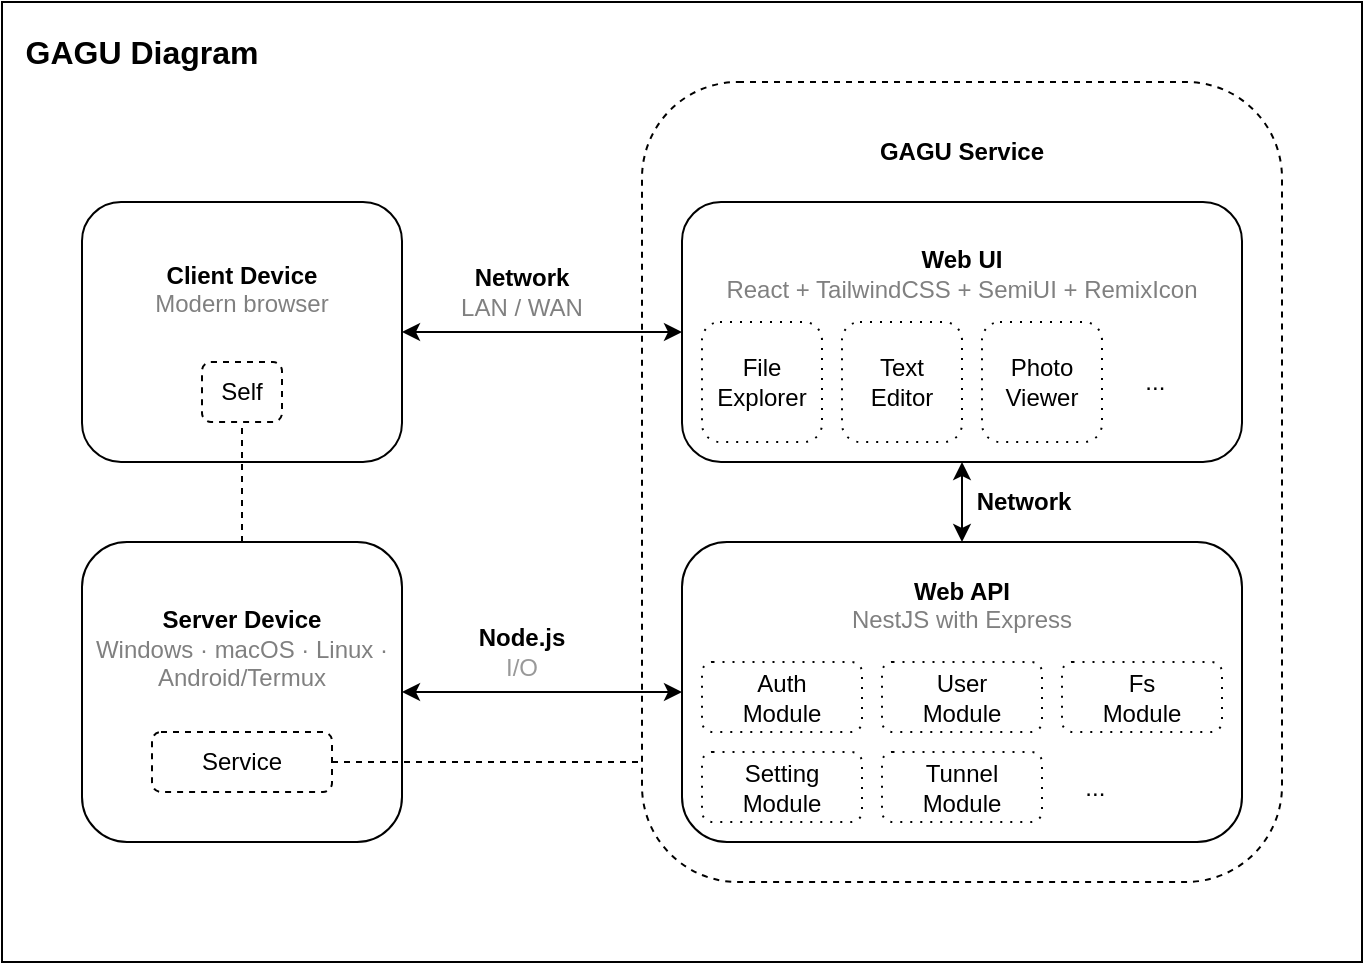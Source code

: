 <mxfile version="20.7.4" type="device"><diagram id="9JMZp6EhBJcguI8VUi_Y" name="第 1 页"><mxGraphModel dx="868" dy="673" grid="1" gridSize="10" guides="1" tooltips="1" connect="1" arrows="1" fold="1" page="1" pageScale="1" pageWidth="1920" pageHeight="1200" math="0" shadow="0"><root><mxCell id="0"/><mxCell id="1" parent="0"/><mxCell id="jY0riMiRKZzptUprwf_R-2" value="" style="rounded=0;whiteSpace=wrap;html=1;" parent="1" vertex="1"><mxGeometry x="240" y="320" width="680" height="480" as="geometry"/></mxCell><mxCell id="C7tr5Vgk61hM0Vbm4Nbx-4" value="" style="rounded=1;whiteSpace=wrap;html=1;dashed=1;" parent="1" vertex="1"><mxGeometry x="560" y="360" width="320" height="400" as="geometry"/></mxCell><mxCell id="C7tr5Vgk61hM0Vbm4Nbx-7" value="&lt;b&gt;Web UI&lt;/b&gt;&lt;br&gt;&lt;font color=&quot;#808080&quot;&gt;React + TailwindCSS + SemiUI + RemixIcon&lt;/font&gt;&lt;br&gt;&lt;br&gt;&lt;br&gt;&lt;br&gt;&lt;br&gt;" style="rounded=1;whiteSpace=wrap;html=1;" parent="1" vertex="1"><mxGeometry x="580" y="420" width="280" height="130" as="geometry"/></mxCell><mxCell id="C7tr5Vgk61hM0Vbm4Nbx-8" value="&lt;b&gt;Web API&lt;/b&gt;&lt;br&gt;&lt;font color=&quot;#808080&quot;&gt;NestJS with Express&lt;br&gt;&lt;/font&gt;&lt;br&gt;&lt;br&gt;&lt;br&gt;&lt;br&gt;&lt;br&gt;&lt;br&gt;" style="rounded=1;whiteSpace=wrap;html=1;" parent="1" vertex="1"><mxGeometry x="580" y="590" width="280" height="150" as="geometry"/></mxCell><mxCell id="C7tr5Vgk61hM0Vbm4Nbx-9" value="&lt;b&gt;GAGU Service&lt;/b&gt;" style="text;html=1;strokeColor=none;fillColor=none;align=center;verticalAlign=middle;whiteSpace=wrap;rounded=0;" parent="1" vertex="1"><mxGeometry x="560" y="380" width="320" height="30" as="geometry"/></mxCell><mxCell id="-7qKsgHt2Jk6VT1QHB_a-1" value="&lt;b&gt;Server Device&lt;/b&gt;&lt;br&gt;&lt;font color=&quot;#808080&quot;&gt;Windows · macOS · Linux · Android/Termux&lt;br&gt;&lt;br&gt;&lt;br&gt;&lt;br&gt;&lt;/font&gt;" style="rounded=1;whiteSpace=wrap;html=1;" parent="1" vertex="1"><mxGeometry x="280" y="590" width="160" height="150" as="geometry"/></mxCell><mxCell id="-7qKsgHt2Jk6VT1QHB_a-12" value="" style="endArrow=classic;startArrow=classic;html=1;rounded=0;exitX=0;exitY=0.5;exitDx=0;exitDy=0;entryX=1;entryY=0.5;entryDx=0;entryDy=0;" parent="1" source="C7tr5Vgk61hM0Vbm4Nbx-7" target="-7qKsgHt2Jk6VT1QHB_a-21" edge="1"><mxGeometry width="50" height="50" relative="1" as="geometry"><mxPoint x="640" y="620" as="sourcePoint"/><mxPoint x="450" y="535" as="targetPoint"/></mxGeometry></mxCell><mxCell id="-7qKsgHt2Jk6VT1QHB_a-14" value="Auth&lt;br&gt;Module" style="rounded=1;whiteSpace=wrap;html=1;dashed=1;dashPattern=1 4;" parent="1" vertex="1"><mxGeometry x="590" y="650" width="80" height="35" as="geometry"/></mxCell><mxCell id="-7qKsgHt2Jk6VT1QHB_a-15" value="User&lt;br&gt;Module" style="rounded=1;whiteSpace=wrap;html=1;dashed=1;dashPattern=1 4;" parent="1" vertex="1"><mxGeometry x="680" y="650" width="80" height="35" as="geometry"/></mxCell><mxCell id="-7qKsgHt2Jk6VT1QHB_a-16" value="Fs&lt;br&gt;Module" style="rounded=1;whiteSpace=wrap;html=1;dashed=1;dashPattern=1 4;" parent="1" vertex="1"><mxGeometry x="770" y="650" width="80" height="35" as="geometry"/></mxCell><mxCell id="-7qKsgHt2Jk6VT1QHB_a-17" value="Setting&lt;br&gt;Module" style="rounded=1;whiteSpace=wrap;html=1;dashed=1;dashPattern=1 4;" parent="1" vertex="1"><mxGeometry x="590" y="695" width="80" height="35" as="geometry"/></mxCell><mxCell id="-7qKsgHt2Jk6VT1QHB_a-18" value="Tunnel&lt;br&gt;Module" style="rounded=1;whiteSpace=wrap;html=1;dashed=1;dashPattern=1 4;" parent="1" vertex="1"><mxGeometry x="680" y="695" width="80" height="35" as="geometry"/></mxCell><mxCell id="-7qKsgHt2Jk6VT1QHB_a-21" value="&lt;b&gt;Client Device&lt;/b&gt;&lt;br&gt;&lt;font color=&quot;#808080&quot;&gt;Modern browser&lt;br&gt;&lt;/font&gt;&lt;br&gt;&lt;br&gt;&lt;br&gt;" style="rounded=1;whiteSpace=wrap;html=1;" parent="1" vertex="1"><mxGeometry x="280" y="420" width="160" height="130" as="geometry"/></mxCell><mxCell id="-7qKsgHt2Jk6VT1QHB_a-23" value="&lt;b&gt;Network&lt;/b&gt;&lt;br&gt;&lt;font color=&quot;#808080&quot;&gt;LAN / WAN&lt;/font&gt;" style="text;html=1;strokeColor=none;fillColor=none;align=center;verticalAlign=middle;whiteSpace=wrap;rounded=0;" parent="1" vertex="1"><mxGeometry x="465" y="450" width="70" height="30" as="geometry"/></mxCell><mxCell id="-7qKsgHt2Jk6VT1QHB_a-25" value="&lt;b&gt;Node.js&lt;/b&gt;&lt;br&gt;&lt;font color=&quot;#999999&quot;&gt;I/O&lt;/font&gt;" style="text;html=1;strokeColor=none;fillColor=none;align=center;verticalAlign=middle;whiteSpace=wrap;rounded=0;" parent="1" vertex="1"><mxGeometry x="470" y="630" width="60" height="30" as="geometry"/></mxCell><mxCell id="-7qKsgHt2Jk6VT1QHB_a-26" value="File&lt;br&gt;Explorer" style="rounded=1;whiteSpace=wrap;html=1;dashed=1;dashPattern=1 4;" parent="1" vertex="1"><mxGeometry x="590" y="480" width="60" height="60" as="geometry"/></mxCell><mxCell id="-7qKsgHt2Jk6VT1QHB_a-27" value="Text&lt;br&gt;Editor" style="rounded=1;whiteSpace=wrap;html=1;dashed=1;dashPattern=1 4;" parent="1" vertex="1"><mxGeometry x="660" y="480" width="60" height="60" as="geometry"/></mxCell><mxCell id="-7qKsgHt2Jk6VT1QHB_a-28" value="Photo&lt;br&gt;Viewer" style="rounded=1;whiteSpace=wrap;html=1;dashed=1;dashPattern=1 4;" parent="1" vertex="1"><mxGeometry x="730" y="480" width="60" height="60" as="geometry"/></mxCell><mxCell id="-7qKsgHt2Jk6VT1QHB_a-30" value="&amp;nbsp;..." style="text;html=1;strokeColor=none;fillColor=none;align=center;verticalAlign=middle;whiteSpace=wrap;rounded=0;" parent="1" vertex="1"><mxGeometry x="790" y="495" width="50" height="30" as="geometry"/></mxCell><mxCell id="-7qKsgHt2Jk6VT1QHB_a-32" value="&amp;nbsp;..." style="text;html=1;strokeColor=none;fillColor=none;align=center;verticalAlign=middle;whiteSpace=wrap;rounded=0;" parent="1" vertex="1"><mxGeometry x="760" y="697.5" width="50" height="30" as="geometry"/></mxCell><mxCell id="hmK6U-LYzkQxFC902Chf-1" value="" style="endArrow=classic;startArrow=classic;html=1;rounded=0;entryX=0.5;entryY=1;entryDx=0;entryDy=0;exitX=0.5;exitY=0;exitDx=0;exitDy=0;" parent="1" source="C7tr5Vgk61hM0Vbm4Nbx-8" target="C7tr5Vgk61hM0Vbm4Nbx-7" edge="1"><mxGeometry width="50" height="50" relative="1" as="geometry"><mxPoint x="720" y="570" as="sourcePoint"/><mxPoint x="760" y="580" as="targetPoint"/></mxGeometry></mxCell><mxCell id="hmK6U-LYzkQxFC902Chf-2" value="Self" style="rounded=1;whiteSpace=wrap;html=1;dashed=1;" parent="1" vertex="1"><mxGeometry x="340" y="500" width="40" height="30" as="geometry"/></mxCell><mxCell id="x0P1SUjWOAC-y2J0uHDh-1" value="&lt;b&gt;&lt;font style=&quot;font-size: 16px;&quot;&gt;GAGU Diagram&lt;/font&gt;&lt;/b&gt;" style="text;html=1;strokeColor=none;fillColor=none;align=center;verticalAlign=middle;whiteSpace=wrap;rounded=0;" parent="1" vertex="1"><mxGeometry x="250" y="330" width="120" height="30" as="geometry"/></mxCell><mxCell id="tB6x0HOnc5k4IcAKS5aT-4" value="" style="endArrow=classic;startArrow=classic;html=1;rounded=0;exitX=0;exitY=0.5;exitDx=0;exitDy=0;entryX=1;entryY=0.5;entryDx=0;entryDy=0;" parent="1" source="C7tr5Vgk61hM0Vbm4Nbx-8" target="-7qKsgHt2Jk6VT1QHB_a-1" edge="1"><mxGeometry width="50" height="50" relative="1" as="geometry"><mxPoint x="500" y="510" as="sourcePoint"/><mxPoint x="550" y="460" as="targetPoint"/></mxGeometry></mxCell><mxCell id="tB6x0HOnc5k4IcAKS5aT-5" value="" style="endArrow=none;dashed=1;html=1;strokeWidth=1;rounded=0;entryX=0.5;entryY=1;entryDx=0;entryDy=0;exitX=0.5;exitY=0;exitDx=0;exitDy=0;" parent="1" source="-7qKsgHt2Jk6VT1QHB_a-1" target="hmK6U-LYzkQxFC902Chf-2" edge="1"><mxGeometry width="50" height="50" relative="1" as="geometry"><mxPoint x="20" y="530" as="sourcePoint"/><mxPoint x="70" y="480" as="targetPoint"/></mxGeometry></mxCell><mxCell id="2d9tjfbP_903ImrPG-EN-7" style="edgeStyle=orthogonalEdgeStyle;rounded=0;orthogonalLoop=1;jettySize=auto;html=1;exitX=1;exitY=0.5;exitDx=0;exitDy=0;entryX=0;entryY=0.85;entryDx=0;entryDy=0;entryPerimeter=0;dashed=1;startArrow=none;startFill=0;endArrow=none;endFill=0;" parent="1" source="2d9tjfbP_903ImrPG-EN-1" target="C7tr5Vgk61hM0Vbm4Nbx-4" edge="1"><mxGeometry relative="1" as="geometry"/></mxCell><mxCell id="2d9tjfbP_903ImrPG-EN-1" value="Service" style="rounded=1;whiteSpace=wrap;html=1;dashed=1;" parent="1" vertex="1"><mxGeometry x="315" y="685" width="90" height="30" as="geometry"/></mxCell><mxCell id="2d9tjfbP_903ImrPG-EN-8" value="&lt;b&gt;Network&lt;/b&gt;" style="text;html=1;strokeColor=none;fillColor=none;align=center;verticalAlign=middle;whiteSpace=wrap;rounded=0;dashed=1;" parent="1" vertex="1"><mxGeometry x="721" y="555" width="60" height="30" as="geometry"/></mxCell></root></mxGraphModel></diagram></mxfile>
